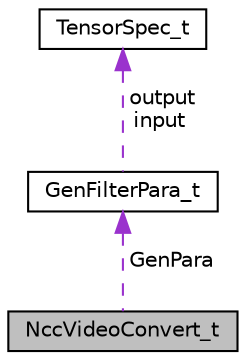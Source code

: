 digraph "NccVideoConvert_t"
{
  edge [fontname="Helvetica",fontsize="10",labelfontname="Helvetica",labelfontsize="10"];
  node [fontname="Helvetica",fontsize="10",shape=record];
  Node1 [label="NccVideoConvert_t",height=0.2,width=0.4,color="black", fillcolor="grey75", style="filled", fontcolor="black"];
  Node2 -> Node1 [dir="back",color="darkorchid3",fontsize="10",style="dashed",label=" GenPara" ,fontname="Helvetica"];
  Node2 [label="GenFilterPara_t",height=0.2,width=0.4,color="black", fillcolor="white", style="filled",URL="$struct_gen_filter_para__t.html"];
  Node3 -> Node2 [dir="back",color="darkorchid3",fontsize="10",style="dashed",label=" output\ninput" ,fontname="Helvetica"];
  Node3 [label="TensorSpec_t",height=0.2,width=0.4,color="black", fillcolor="white", style="filled",URL="$struct_tensor_spec__t.html"];
}
